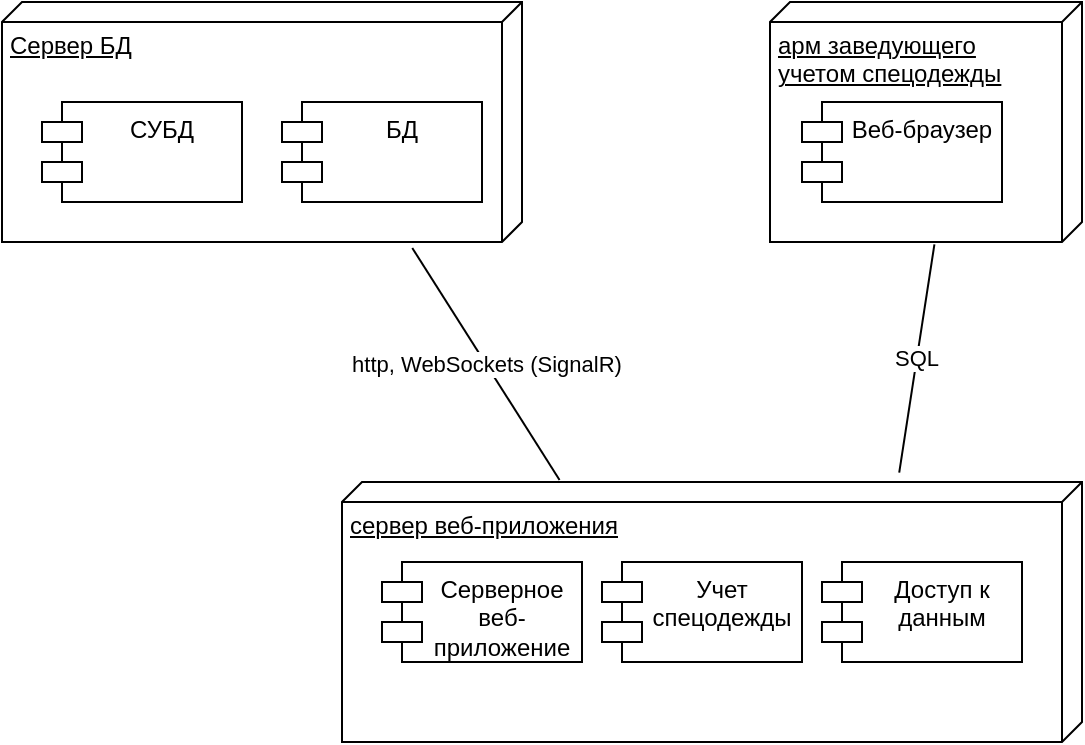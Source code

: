 <mxfile version="21.2.3" type="device">
  <diagram name="Страница 1" id="at3VkbPSMIKih4fIQrpf">
    <mxGraphModel dx="593" dy="628" grid="1" gridSize="10" guides="1" tooltips="1" connect="1" arrows="1" fold="1" page="1" pageScale="1" pageWidth="827" pageHeight="1169" math="0" shadow="0">
      <root>
        <mxCell id="0" />
        <mxCell id="1" parent="0" />
        <mxCell id="xk7MyV_Osafd6CbRMw2v-1" value="арм заведующего учетом спецодежды" style="verticalAlign=top;align=left;spacingTop=8;spacingLeft=2;spacingRight=12;shape=cube;size=10;direction=south;fontStyle=4;html=1;whiteSpace=wrap;" vertex="1" parent="1">
          <mxGeometry x="414" y="240" width="156" height="120" as="geometry" />
        </mxCell>
        <mxCell id="xk7MyV_Osafd6CbRMw2v-2" value="Сервер БД" style="verticalAlign=top;align=left;spacingTop=8;spacingLeft=2;spacingRight=12;shape=cube;size=10;direction=south;fontStyle=4;html=1;whiteSpace=wrap;" vertex="1" parent="1">
          <mxGeometry x="30" y="240" width="260" height="120" as="geometry" />
        </mxCell>
        <mxCell id="xk7MyV_Osafd6CbRMw2v-3" value="сервер веб-приложения" style="verticalAlign=top;align=left;spacingTop=8;spacingLeft=2;spacingRight=12;shape=cube;size=10;direction=south;fontStyle=4;html=1;whiteSpace=wrap;" vertex="1" parent="1">
          <mxGeometry x="200" y="480" width="370" height="130" as="geometry" />
        </mxCell>
        <mxCell id="xk7MyV_Osafd6CbRMw2v-4" value="http, WebSockets (SignalR)" style="endArrow=none;html=1;rounded=0;entryX=1.025;entryY=0.211;entryDx=0;entryDy=0;entryPerimeter=0;exitX=-0.008;exitY=0.706;exitDx=0;exitDy=0;exitPerimeter=0;" edge="1" parent="1" source="xk7MyV_Osafd6CbRMw2v-3" target="xk7MyV_Osafd6CbRMw2v-2">
          <mxGeometry width="50" height="50" relative="1" as="geometry">
            <mxPoint x="340" y="540" as="sourcePoint" />
            <mxPoint x="390" y="490" as="targetPoint" />
          </mxGeometry>
        </mxCell>
        <mxCell id="xk7MyV_Osafd6CbRMw2v-5" value="SQL" style="endArrow=none;html=1;rounded=0;entryX=1.01;entryY=0.473;entryDx=0;entryDy=0;entryPerimeter=0;exitX=-0.036;exitY=0.247;exitDx=0;exitDy=0;exitPerimeter=0;" edge="1" parent="1" source="xk7MyV_Osafd6CbRMw2v-3" target="xk7MyV_Osafd6CbRMw2v-1">
          <mxGeometry width="50" height="50" relative="1" as="geometry">
            <mxPoint x="370" y="450" as="sourcePoint" />
            <mxPoint x="182" y="373" as="targetPoint" />
          </mxGeometry>
        </mxCell>
        <mxCell id="xk7MyV_Osafd6CbRMw2v-10" value="СУБД" style="shape=module;align=left;spacingLeft=20;align=center;verticalAlign=top;whiteSpace=wrap;html=1;" vertex="1" parent="1">
          <mxGeometry x="50" y="290" width="100" height="50" as="geometry" />
        </mxCell>
        <mxCell id="xk7MyV_Osafd6CbRMw2v-11" value="БД" style="shape=module;align=left;spacingLeft=20;align=center;verticalAlign=top;whiteSpace=wrap;html=1;" vertex="1" parent="1">
          <mxGeometry x="170" y="290" width="100" height="50" as="geometry" />
        </mxCell>
        <mxCell id="xk7MyV_Osafd6CbRMw2v-12" value="Веб-браузер" style="shape=module;align=left;spacingLeft=20;align=center;verticalAlign=top;whiteSpace=wrap;html=1;" vertex="1" parent="1">
          <mxGeometry x="430" y="290" width="100" height="50" as="geometry" />
        </mxCell>
        <mxCell id="xk7MyV_Osafd6CbRMw2v-13" value="Серверное веб-приложение" style="shape=module;align=left;spacingLeft=20;align=center;verticalAlign=top;whiteSpace=wrap;html=1;" vertex="1" parent="1">
          <mxGeometry x="220" y="520" width="100" height="50" as="geometry" />
        </mxCell>
        <mxCell id="xk7MyV_Osafd6CbRMw2v-14" value="Учет спецодежды" style="shape=module;align=left;spacingLeft=20;align=center;verticalAlign=top;whiteSpace=wrap;html=1;" vertex="1" parent="1">
          <mxGeometry x="330" y="520" width="100" height="50" as="geometry" />
        </mxCell>
        <mxCell id="xk7MyV_Osafd6CbRMw2v-15" value="Доступ к данным" style="shape=module;align=left;spacingLeft=20;align=center;verticalAlign=top;whiteSpace=wrap;html=1;" vertex="1" parent="1">
          <mxGeometry x="440" y="520" width="100" height="50" as="geometry" />
        </mxCell>
      </root>
    </mxGraphModel>
  </diagram>
</mxfile>
